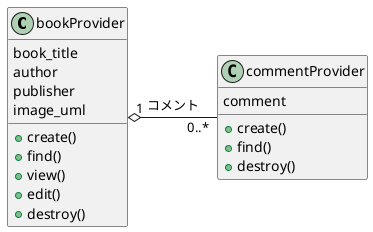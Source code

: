 @startuml class

class bookProvider {
    book_title
    author
    publisher
    image_uml
    +create()
    +find()
    +view()
    +edit()
    +destroy()
}

class commentProvider {
    comment
    +create()
    +find()
    +destroy()
}

bookProvider "1" o-right- "0..*" commentProvider : コメント

@enduml